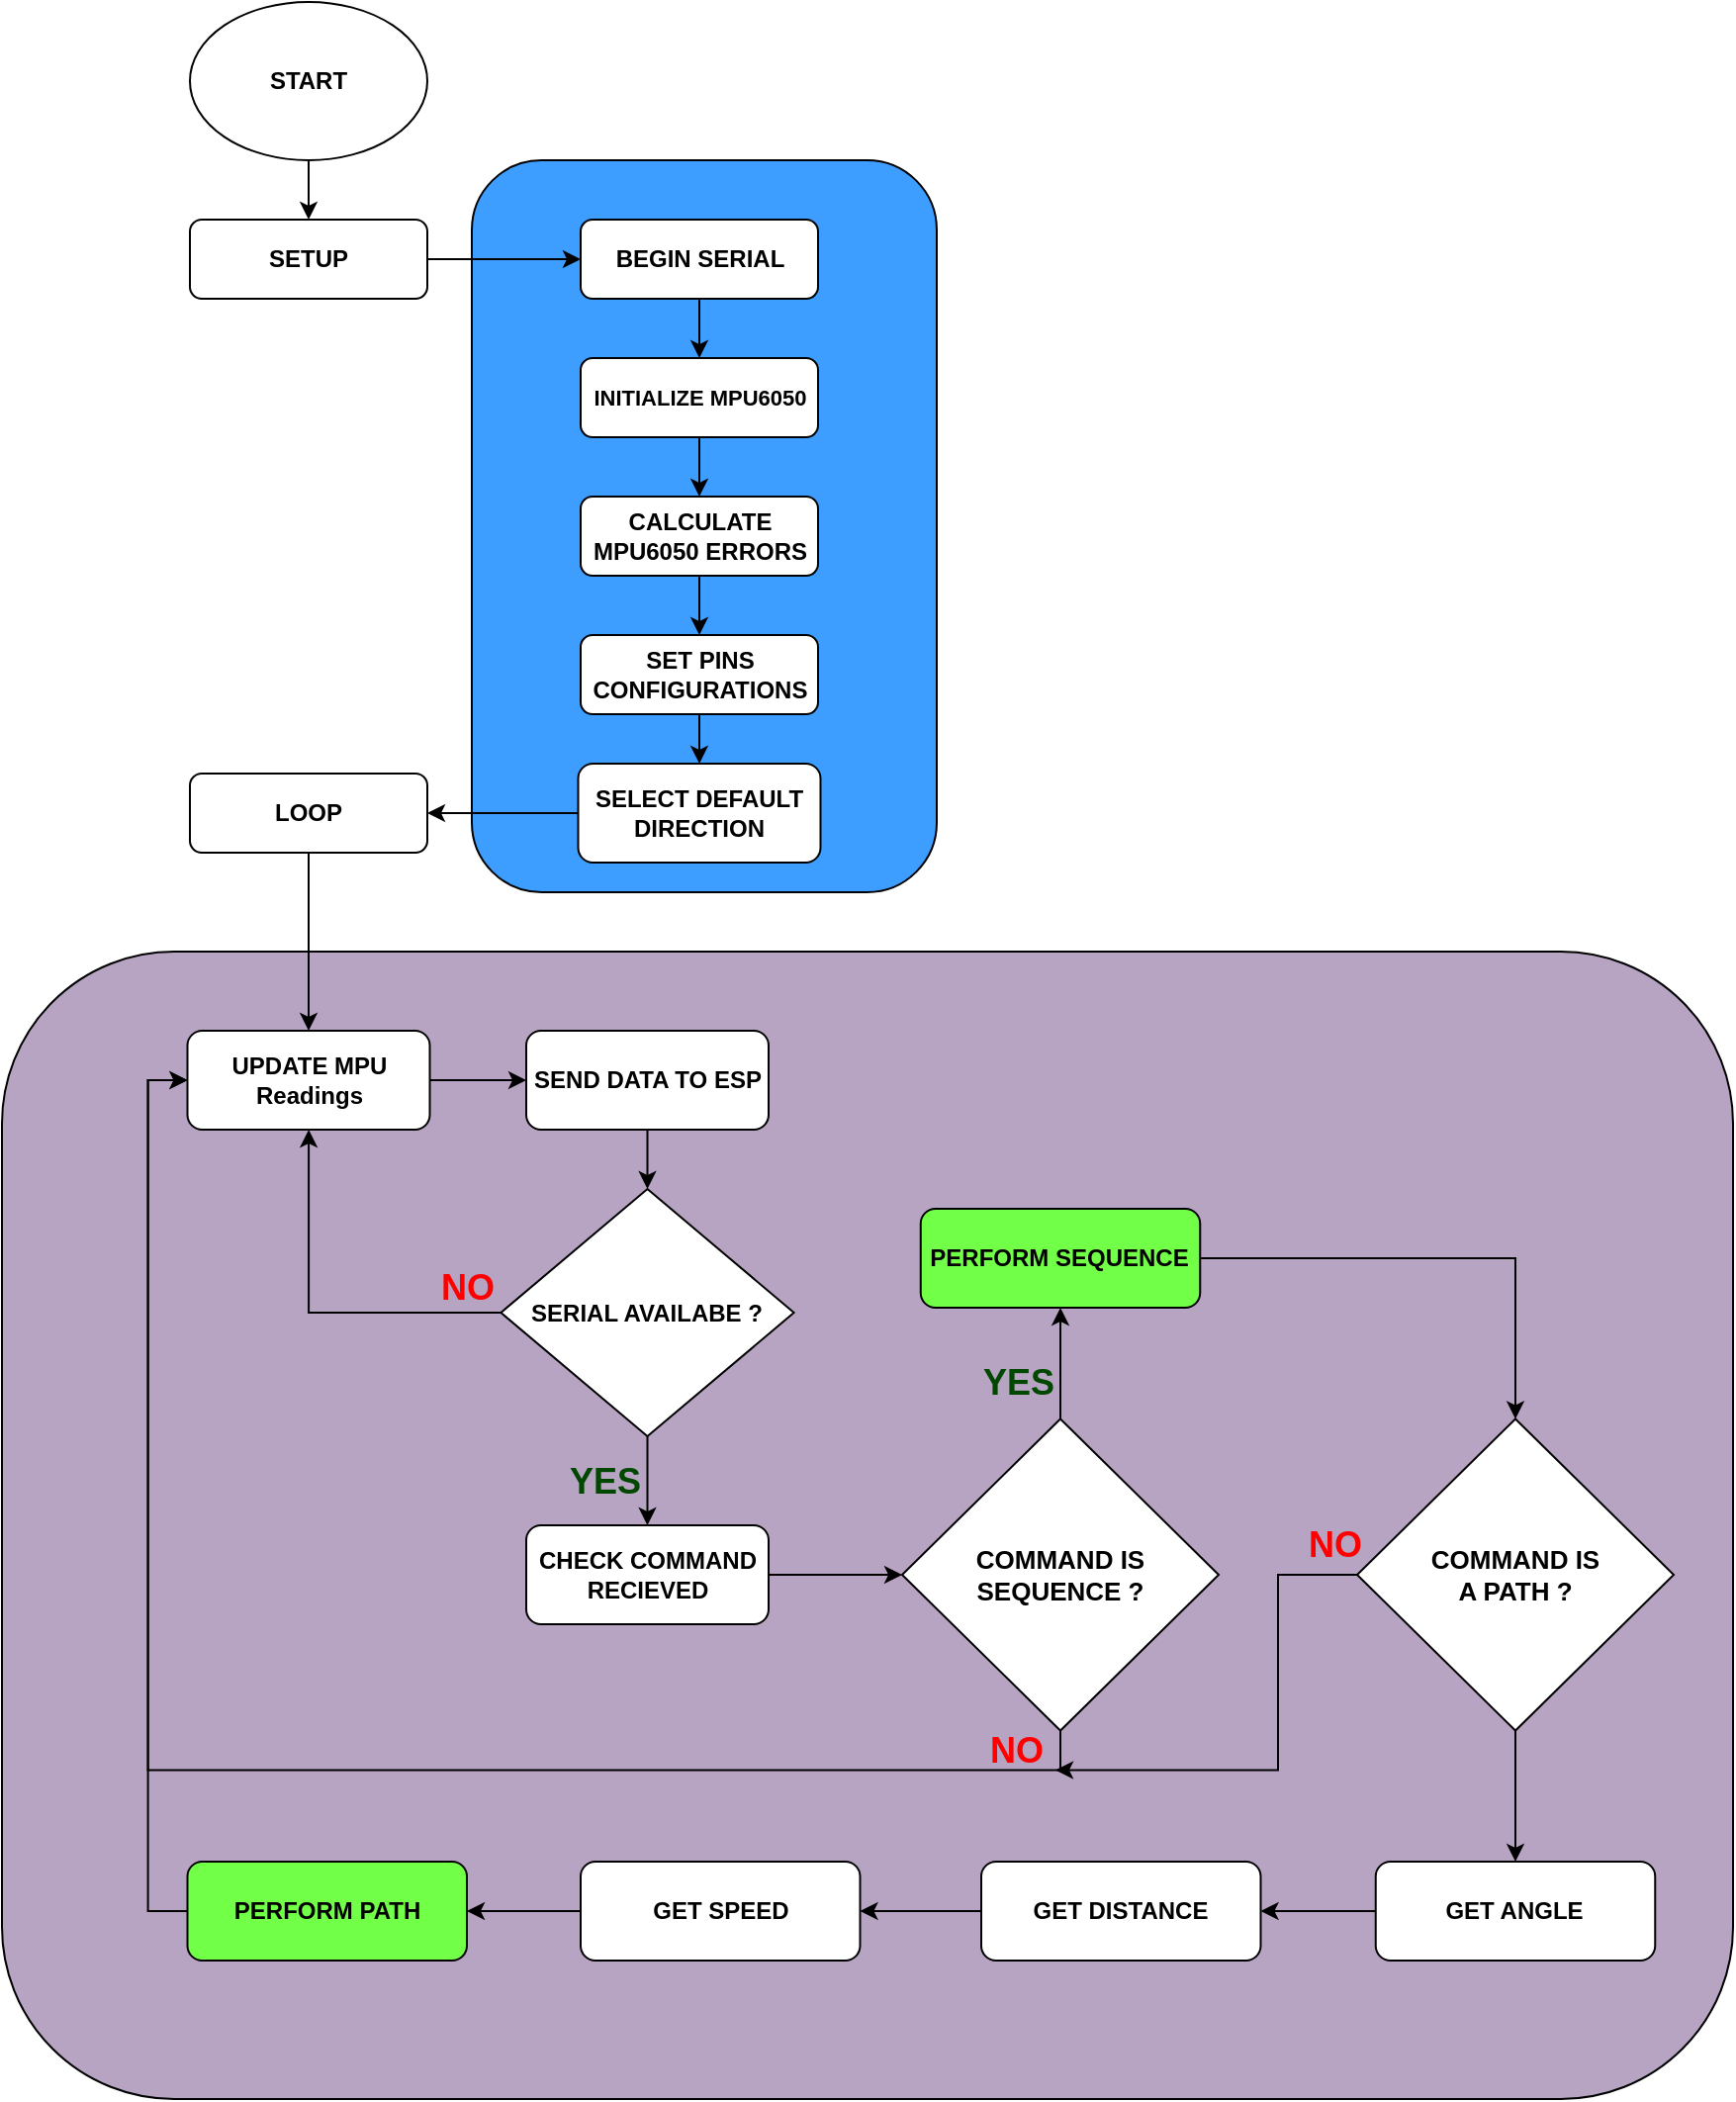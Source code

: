 <mxfile version="24.7.12">
  <diagram id="C5RBs43oDa-KdzZeNtuy" name="Page-1">
    <mxGraphModel dx="1549" dy="2509" grid="1" gridSize="10" guides="1" tooltips="1" connect="1" arrows="1" fold="1" page="1" pageScale="1" pageWidth="827" pageHeight="1169" math="0" shadow="0">
      <root>
        <mxCell id="WIyWlLk6GJQsqaUBKTNV-0" />
        <mxCell id="WIyWlLk6GJQsqaUBKTNV-1" parent="WIyWlLk6GJQsqaUBKTNV-0" />
        <mxCell id="e_ahyF45cDqSRZOr-uR8-28" value="" style="rounded=1;whiteSpace=wrap;html=1;fontSize=12;glass=0;strokeWidth=1;shadow=0;fillColor=#B7A3C2;gradientColor=none;fontFamily=Helvetica;fontStyle=1" vertex="1" parent="WIyWlLk6GJQsqaUBKTNV-1">
          <mxGeometry x="65" y="450" width="875" height="580" as="geometry" />
        </mxCell>
        <mxCell id="e_ahyF45cDqSRZOr-uR8-18" value="" style="rounded=1;whiteSpace=wrap;html=1;fontSize=12;glass=0;strokeWidth=1;shadow=0;fillColor=#3D9EFF;fontFamily=Helvetica;fontStyle=1" vertex="1" parent="WIyWlLk6GJQsqaUBKTNV-1">
          <mxGeometry x="302.5" y="50" width="235" height="370" as="geometry" />
        </mxCell>
        <mxCell id="e_ahyF45cDqSRZOr-uR8-26" style="edgeStyle=orthogonalEdgeStyle;rounded=0;orthogonalLoop=1;jettySize=auto;html=1;entryX=0;entryY=0.5;entryDx=0;entryDy=0;fontFamily=Helvetica;fontSize=12;fontStyle=1" edge="1" parent="WIyWlLk6GJQsqaUBKTNV-1" source="WIyWlLk6GJQsqaUBKTNV-3" target="e_ahyF45cDqSRZOr-uR8-3">
          <mxGeometry relative="1" as="geometry" />
        </mxCell>
        <mxCell id="WIyWlLk6GJQsqaUBKTNV-3" value="SETUP" style="rounded=1;whiteSpace=wrap;html=1;fontSize=12;glass=0;strokeWidth=1;shadow=0;fontFamily=Helvetica;fontStyle=1" parent="WIyWlLk6GJQsqaUBKTNV-1" vertex="1">
          <mxGeometry x="160" y="80" width="120" height="40" as="geometry" />
        </mxCell>
        <mxCell id="e_ahyF45cDqSRZOr-uR8-1" value="" style="edgeStyle=orthogonalEdgeStyle;rounded=0;orthogonalLoop=1;jettySize=auto;html=1;fontFamily=Helvetica;fontSize=12;fontStyle=1" edge="1" parent="WIyWlLk6GJQsqaUBKTNV-1" source="e_ahyF45cDqSRZOr-uR8-0" target="WIyWlLk6GJQsqaUBKTNV-3">
          <mxGeometry relative="1" as="geometry" />
        </mxCell>
        <mxCell id="e_ahyF45cDqSRZOr-uR8-0" value="START" style="ellipse;whiteSpace=wrap;html=1;fontFamily=Helvetica;fontSize=12;fontStyle=1" vertex="1" parent="WIyWlLk6GJQsqaUBKTNV-1">
          <mxGeometry x="160" y="-30" width="120" height="80" as="geometry" />
        </mxCell>
        <mxCell id="e_ahyF45cDqSRZOr-uR8-6" value="" style="edgeStyle=orthogonalEdgeStyle;rounded=0;orthogonalLoop=1;jettySize=auto;html=1;fontFamily=Helvetica;fontSize=12;fontStyle=1" edge="1" parent="WIyWlLk6GJQsqaUBKTNV-1" source="e_ahyF45cDqSRZOr-uR8-3" target="e_ahyF45cDqSRZOr-uR8-5">
          <mxGeometry relative="1" as="geometry" />
        </mxCell>
        <mxCell id="e_ahyF45cDqSRZOr-uR8-3" value="BEGIN SERIAL" style="rounded=1;whiteSpace=wrap;html=1;fontSize=12;glass=0;strokeWidth=1;shadow=0;fontFamily=Helvetica;fontStyle=1" vertex="1" parent="WIyWlLk6GJQsqaUBKTNV-1">
          <mxGeometry x="357.5" y="80" width="120" height="40" as="geometry" />
        </mxCell>
        <mxCell id="e_ahyF45cDqSRZOr-uR8-11" value="" style="edgeStyle=orthogonalEdgeStyle;rounded=0;orthogonalLoop=1;jettySize=auto;html=1;fontFamily=Helvetica;fontSize=12;fontStyle=1" edge="1" parent="WIyWlLk6GJQsqaUBKTNV-1" source="e_ahyF45cDqSRZOr-uR8-5" target="e_ahyF45cDqSRZOr-uR8-9">
          <mxGeometry relative="1" as="geometry" />
        </mxCell>
        <mxCell id="e_ahyF45cDqSRZOr-uR8-5" value="&lt;font style=&quot;font-size: 11px;&quot;&gt;INITIALIZE MPU6050&lt;/font&gt;" style="rounded=1;whiteSpace=wrap;html=1;fontSize=12;glass=0;strokeWidth=1;shadow=0;fontFamily=Helvetica;fontStyle=1" vertex="1" parent="WIyWlLk6GJQsqaUBKTNV-1">
          <mxGeometry x="357.5" y="150" width="120" height="40" as="geometry" />
        </mxCell>
        <mxCell id="e_ahyF45cDqSRZOr-uR8-13" value="" style="edgeStyle=orthogonalEdgeStyle;rounded=0;orthogonalLoop=1;jettySize=auto;html=1;fontFamily=Helvetica;fontSize=12;fontStyle=1" edge="1" parent="WIyWlLk6GJQsqaUBKTNV-1" source="e_ahyF45cDqSRZOr-uR8-9" target="e_ahyF45cDqSRZOr-uR8-12">
          <mxGeometry relative="1" as="geometry" />
        </mxCell>
        <mxCell id="e_ahyF45cDqSRZOr-uR8-9" value="&lt;span style=&quot;font-size: 12px;&quot;&gt;CALCULATE MPU6050 ERRORS&lt;/span&gt;" style="rounded=1;whiteSpace=wrap;html=1;fontSize=12;glass=0;strokeWidth=1;shadow=0;fontFamily=Helvetica;fontStyle=1" vertex="1" parent="WIyWlLk6GJQsqaUBKTNV-1">
          <mxGeometry x="357.5" y="220" width="120" height="40" as="geometry" />
        </mxCell>
        <mxCell id="e_ahyF45cDqSRZOr-uR8-15" value="" style="edgeStyle=orthogonalEdgeStyle;rounded=0;orthogonalLoop=1;jettySize=auto;html=1;fontFamily=Helvetica;fontSize=12;fontStyle=1" edge="1" parent="WIyWlLk6GJQsqaUBKTNV-1" source="e_ahyF45cDqSRZOr-uR8-12" target="e_ahyF45cDqSRZOr-uR8-14">
          <mxGeometry relative="1" as="geometry" />
        </mxCell>
        <mxCell id="e_ahyF45cDqSRZOr-uR8-12" value="&lt;span style=&quot;font-size: 12px;&quot;&gt;SET PINS CONFIGURATIONS&lt;/span&gt;" style="rounded=1;whiteSpace=wrap;html=1;fontSize=12;glass=0;strokeWidth=1;shadow=0;fontFamily=Helvetica;fontStyle=1" vertex="1" parent="WIyWlLk6GJQsqaUBKTNV-1">
          <mxGeometry x="357.5" y="290" width="120" height="40" as="geometry" />
        </mxCell>
        <mxCell id="e_ahyF45cDqSRZOr-uR8-27" style="edgeStyle=orthogonalEdgeStyle;rounded=0;orthogonalLoop=1;jettySize=auto;html=1;entryX=1;entryY=0.5;entryDx=0;entryDy=0;fontFamily=Helvetica;fontSize=12;fontStyle=1" edge="1" parent="WIyWlLk6GJQsqaUBKTNV-1" source="e_ahyF45cDqSRZOr-uR8-14" target="e_ahyF45cDqSRZOr-uR8-22">
          <mxGeometry relative="1" as="geometry" />
        </mxCell>
        <mxCell id="e_ahyF45cDqSRZOr-uR8-14" value="SELECT DEFAULT DIRECTION" style="rounded=1;whiteSpace=wrap;html=1;fontSize=12;glass=0;strokeWidth=1;shadow=0;fontFamily=Helvetica;fontStyle=1" vertex="1" parent="WIyWlLk6GJQsqaUBKTNV-1">
          <mxGeometry x="356.25" y="355" width="122.5" height="50" as="geometry" />
        </mxCell>
        <mxCell id="e_ahyF45cDqSRZOr-uR8-30" style="edgeStyle=orthogonalEdgeStyle;rounded=0;orthogonalLoop=1;jettySize=auto;html=1;entryX=0.5;entryY=0;entryDx=0;entryDy=0;fontFamily=Helvetica;fontSize=12;fontStyle=1" edge="1" parent="WIyWlLk6GJQsqaUBKTNV-1" source="e_ahyF45cDqSRZOr-uR8-22" target="e_ahyF45cDqSRZOr-uR8-29">
          <mxGeometry relative="1" as="geometry" />
        </mxCell>
        <mxCell id="e_ahyF45cDqSRZOr-uR8-22" value="LOOP" style="rounded=1;whiteSpace=wrap;html=1;fontSize=12;glass=0;strokeWidth=1;shadow=0;fontFamily=Helvetica;fontStyle=1" vertex="1" parent="WIyWlLk6GJQsqaUBKTNV-1">
          <mxGeometry x="160" y="360" width="120" height="40" as="geometry" />
        </mxCell>
        <mxCell id="e_ahyF45cDqSRZOr-uR8-32" value="" style="edgeStyle=orthogonalEdgeStyle;rounded=0;orthogonalLoop=1;jettySize=auto;html=1;" edge="1" parent="WIyWlLk6GJQsqaUBKTNV-1" source="e_ahyF45cDqSRZOr-uR8-29" target="e_ahyF45cDqSRZOr-uR8-31">
          <mxGeometry relative="1" as="geometry" />
        </mxCell>
        <mxCell id="e_ahyF45cDqSRZOr-uR8-29" value="&lt;font style=&quot;font-size: 12px;&quot;&gt;UPDATE MPU Readings&lt;/font&gt;" style="rounded=1;whiteSpace=wrap;html=1;fontSize=12;glass=0;strokeWidth=1;shadow=0;fontFamily=Helvetica;fontStyle=1" vertex="1" parent="WIyWlLk6GJQsqaUBKTNV-1">
          <mxGeometry x="158.75" y="490" width="122.5" height="50" as="geometry" />
        </mxCell>
        <mxCell id="e_ahyF45cDqSRZOr-uR8-34" value="" style="edgeStyle=orthogonalEdgeStyle;rounded=0;orthogonalLoop=1;jettySize=auto;html=1;" edge="1" parent="WIyWlLk6GJQsqaUBKTNV-1" source="e_ahyF45cDqSRZOr-uR8-31" target="e_ahyF45cDqSRZOr-uR8-33">
          <mxGeometry relative="1" as="geometry" />
        </mxCell>
        <mxCell id="e_ahyF45cDqSRZOr-uR8-31" value="&lt;font style=&quot;font-size: 12px;&quot;&gt;SEND DATA TO ESP&lt;/font&gt;" style="rounded=1;whiteSpace=wrap;html=1;fontSize=12;glass=0;strokeWidth=1;shadow=0;fontFamily=Helvetica;fontStyle=1" vertex="1" parent="WIyWlLk6GJQsqaUBKTNV-1">
          <mxGeometry x="330" y="490" width="122.5" height="50" as="geometry" />
        </mxCell>
        <mxCell id="e_ahyF45cDqSRZOr-uR8-36" style="edgeStyle=orthogonalEdgeStyle;rounded=0;orthogonalLoop=1;jettySize=auto;html=1;" edge="1" parent="WIyWlLk6GJQsqaUBKTNV-1" source="e_ahyF45cDqSRZOr-uR8-33" target="e_ahyF45cDqSRZOr-uR8-29">
          <mxGeometry relative="1" as="geometry" />
        </mxCell>
        <mxCell id="e_ahyF45cDqSRZOr-uR8-39" style="edgeStyle=orthogonalEdgeStyle;rounded=0;orthogonalLoop=1;jettySize=auto;html=1;entryX=0.5;entryY=0;entryDx=0;entryDy=0;" edge="1" parent="WIyWlLk6GJQsqaUBKTNV-1" source="e_ahyF45cDqSRZOr-uR8-33" target="e_ahyF45cDqSRZOr-uR8-38">
          <mxGeometry relative="1" as="geometry" />
        </mxCell>
        <mxCell id="e_ahyF45cDqSRZOr-uR8-33" value="&lt;b&gt;SERIAL AVAILABE ?&lt;/b&gt;" style="rhombus;whiteSpace=wrap;html=1;" vertex="1" parent="WIyWlLk6GJQsqaUBKTNV-1">
          <mxGeometry x="317.19" y="570" width="148.12" height="125" as="geometry" />
        </mxCell>
        <mxCell id="e_ahyF45cDqSRZOr-uR8-37" value="&lt;font style=&quot;font-size: 18px;&quot; color=&quot;#ff0000&quot;&gt;NO&lt;/font&gt;" style="text;html=1;align=center;verticalAlign=middle;whiteSpace=wrap;rounded=0;fontStyle=1;fontSize=18;" vertex="1" parent="WIyWlLk6GJQsqaUBKTNV-1">
          <mxGeometry x="284.38" y="610" width="32.81" height="20" as="geometry" />
        </mxCell>
        <mxCell id="e_ahyF45cDqSRZOr-uR8-45" style="edgeStyle=orthogonalEdgeStyle;rounded=0;orthogonalLoop=1;jettySize=auto;html=1;entryX=0;entryY=0.5;entryDx=0;entryDy=0;" edge="1" parent="WIyWlLk6GJQsqaUBKTNV-1" source="e_ahyF45cDqSRZOr-uR8-38" target="e_ahyF45cDqSRZOr-uR8-43">
          <mxGeometry relative="1" as="geometry" />
        </mxCell>
        <mxCell id="e_ahyF45cDqSRZOr-uR8-38" value="&lt;div&gt;&lt;font style=&quot;font-size: 12px;&quot;&gt;CHECK COMMAND RECIEVED&lt;/font&gt;&lt;/div&gt;" style="rounded=1;whiteSpace=wrap;html=1;fontSize=12;glass=0;strokeWidth=1;shadow=0;fontFamily=Helvetica;fontStyle=1" vertex="1" parent="WIyWlLk6GJQsqaUBKTNV-1">
          <mxGeometry x="330" y="740" width="122.5" height="50" as="geometry" />
        </mxCell>
        <mxCell id="e_ahyF45cDqSRZOr-uR8-40" value="&lt;font color=&quot;#004700&quot; style=&quot;font-size: 18px;&quot;&gt;YES&lt;/font&gt;" style="text;html=1;align=center;verticalAlign=middle;whiteSpace=wrap;rounded=0;fontStyle=1;fontSize=18;" vertex="1" parent="WIyWlLk6GJQsqaUBKTNV-1">
          <mxGeometry x="350" y="710" width="40" height="15" as="geometry" />
        </mxCell>
        <mxCell id="e_ahyF45cDqSRZOr-uR8-47" style="edgeStyle=orthogonalEdgeStyle;rounded=0;orthogonalLoop=1;jettySize=auto;html=1;entryX=0.5;entryY=1;entryDx=0;entryDy=0;" edge="1" parent="WIyWlLk6GJQsqaUBKTNV-1" source="e_ahyF45cDqSRZOr-uR8-43" target="e_ahyF45cDqSRZOr-uR8-46">
          <mxGeometry relative="1" as="geometry" />
        </mxCell>
        <mxCell id="e_ahyF45cDqSRZOr-uR8-65" style="edgeStyle=orthogonalEdgeStyle;rounded=0;orthogonalLoop=1;jettySize=auto;html=1;entryX=0;entryY=0.5;entryDx=0;entryDy=0;exitX=0.5;exitY=1;exitDx=0;exitDy=0;" edge="1" parent="WIyWlLk6GJQsqaUBKTNV-1" source="e_ahyF45cDqSRZOr-uR8-43" target="e_ahyF45cDqSRZOr-uR8-29">
          <mxGeometry relative="1" as="geometry" />
        </mxCell>
        <mxCell id="e_ahyF45cDqSRZOr-uR8-43" value="&lt;font style=&quot;font-size: 13px;&quot;&gt;&lt;b style=&quot;&quot;&gt;COMMAND IS&lt;/b&gt;&lt;/font&gt;&lt;div style=&quot;font-size: 13px;&quot;&gt;&lt;font style=&quot;font-size: 13px;&quot;&gt;&lt;b style=&quot;&quot;&gt;SEQUENCE ?&lt;/b&gt;&lt;/font&gt;&lt;/div&gt;" style="rhombus;whiteSpace=wrap;html=1;" vertex="1" parent="WIyWlLk6GJQsqaUBKTNV-1">
          <mxGeometry x="520" y="686.25" width="160" height="157.5" as="geometry" />
        </mxCell>
        <mxCell id="e_ahyF45cDqSRZOr-uR8-53" style="edgeStyle=orthogonalEdgeStyle;rounded=0;orthogonalLoop=1;jettySize=auto;html=1;" edge="1" parent="WIyWlLk6GJQsqaUBKTNV-1" source="e_ahyF45cDqSRZOr-uR8-46" target="e_ahyF45cDqSRZOr-uR8-52">
          <mxGeometry relative="1" as="geometry" />
        </mxCell>
        <mxCell id="e_ahyF45cDqSRZOr-uR8-46" value="&lt;font style=&quot;font-size: 12px;&quot;&gt;PERFORM SEQUENCE&lt;/font&gt;" style="rounded=1;whiteSpace=wrap;html=1;fontSize=12;glass=0;strokeWidth=1;shadow=0;fontFamily=Helvetica;fontStyle=1;fillColor=#72FF47;" vertex="1" parent="WIyWlLk6GJQsqaUBKTNV-1">
          <mxGeometry x="529.38" y="580" width="141.25" height="50" as="geometry" />
        </mxCell>
        <mxCell id="e_ahyF45cDqSRZOr-uR8-49" value="&lt;font color=&quot;#004700&quot; style=&quot;font-size: 18px;&quot;&gt;YES&lt;/font&gt;" style="text;html=1;align=center;verticalAlign=middle;whiteSpace=wrap;rounded=0;fontStyle=1;fontSize=18;" vertex="1" parent="WIyWlLk6GJQsqaUBKTNV-1">
          <mxGeometry x="560" y="656.25" width="37.5" height="23.75" as="geometry" />
        </mxCell>
        <mxCell id="e_ahyF45cDqSRZOr-uR8-55" style="edgeStyle=orthogonalEdgeStyle;rounded=0;orthogonalLoop=1;jettySize=auto;html=1;entryX=0.5;entryY=0;entryDx=0;entryDy=0;" edge="1" parent="WIyWlLk6GJQsqaUBKTNV-1" source="e_ahyF45cDqSRZOr-uR8-52" target="e_ahyF45cDqSRZOr-uR8-54">
          <mxGeometry relative="1" as="geometry" />
        </mxCell>
        <mxCell id="e_ahyF45cDqSRZOr-uR8-68" style="edgeStyle=orthogonalEdgeStyle;rounded=0;orthogonalLoop=1;jettySize=auto;html=1;entryX=1;entryY=1;entryDx=0;entryDy=0;" edge="1" parent="WIyWlLk6GJQsqaUBKTNV-1" source="e_ahyF45cDqSRZOr-uR8-52" target="e_ahyF45cDqSRZOr-uR8-66">
          <mxGeometry relative="1" as="geometry">
            <Array as="points">
              <mxPoint x="710" y="765" />
              <mxPoint x="710" y="864" />
            </Array>
          </mxGeometry>
        </mxCell>
        <mxCell id="e_ahyF45cDqSRZOr-uR8-52" value="&lt;b style=&quot;font-size: 13px;&quot;&gt;&lt;font style=&quot;font-size: 13px;&quot;&gt;COMMAND IS&lt;/font&gt;&lt;/b&gt;&lt;div style=&quot;font-size: 13px;&quot;&gt;&lt;b style=&quot;&quot;&gt;&lt;font style=&quot;font-size: 13px;&quot;&gt;A PATH ?&lt;/font&gt;&lt;/b&gt;&lt;/div&gt;" style="rhombus;whiteSpace=wrap;html=1;" vertex="1" parent="WIyWlLk6GJQsqaUBKTNV-1">
          <mxGeometry x="750" y="686.25" width="160" height="157.5" as="geometry" />
        </mxCell>
        <mxCell id="e_ahyF45cDqSRZOr-uR8-57" style="edgeStyle=orthogonalEdgeStyle;rounded=0;orthogonalLoop=1;jettySize=auto;html=1;entryX=1;entryY=0.5;entryDx=0;entryDy=0;" edge="1" parent="WIyWlLk6GJQsqaUBKTNV-1" source="e_ahyF45cDqSRZOr-uR8-54" target="e_ahyF45cDqSRZOr-uR8-56">
          <mxGeometry relative="1" as="geometry" />
        </mxCell>
        <mxCell id="e_ahyF45cDqSRZOr-uR8-54" value="&lt;font style=&quot;font-size: 12px;&quot;&gt;GET ANGLE&lt;/font&gt;" style="rounded=1;whiteSpace=wrap;html=1;fontSize=12;glass=0;strokeWidth=1;shadow=0;fontFamily=Helvetica;fontStyle=1;fillColor=#FFFFFF;" vertex="1" parent="WIyWlLk6GJQsqaUBKTNV-1">
          <mxGeometry x="759.38" y="910" width="141.25" height="50" as="geometry" />
        </mxCell>
        <mxCell id="e_ahyF45cDqSRZOr-uR8-60" style="edgeStyle=orthogonalEdgeStyle;rounded=0;orthogonalLoop=1;jettySize=auto;html=1;entryX=1;entryY=0.5;entryDx=0;entryDy=0;" edge="1" parent="WIyWlLk6GJQsqaUBKTNV-1" source="e_ahyF45cDqSRZOr-uR8-56" target="e_ahyF45cDqSRZOr-uR8-59">
          <mxGeometry relative="1" as="geometry" />
        </mxCell>
        <mxCell id="e_ahyF45cDqSRZOr-uR8-56" value="&lt;font style=&quot;font-size: 12px;&quot;&gt;GET DISTANCE&lt;/font&gt;" style="rounded=1;whiteSpace=wrap;html=1;fontSize=12;glass=0;strokeWidth=1;shadow=0;fontFamily=Helvetica;fontStyle=1;fillColor=#FFFFFF;" vertex="1" parent="WIyWlLk6GJQsqaUBKTNV-1">
          <mxGeometry x="560" y="910" width="141.25" height="50" as="geometry" />
        </mxCell>
        <mxCell id="e_ahyF45cDqSRZOr-uR8-62" style="edgeStyle=orthogonalEdgeStyle;rounded=0;orthogonalLoop=1;jettySize=auto;html=1;entryX=1;entryY=0.5;entryDx=0;entryDy=0;" edge="1" parent="WIyWlLk6GJQsqaUBKTNV-1" source="e_ahyF45cDqSRZOr-uR8-59" target="e_ahyF45cDqSRZOr-uR8-61">
          <mxGeometry relative="1" as="geometry" />
        </mxCell>
        <mxCell id="e_ahyF45cDqSRZOr-uR8-59" value="&lt;font style=&quot;font-size: 12px;&quot;&gt;GET SPEED&lt;/font&gt;" style="rounded=1;whiteSpace=wrap;html=1;fontSize=12;glass=0;strokeWidth=1;shadow=0;fontFamily=Helvetica;fontStyle=1;fillColor=#FFFFFF;" vertex="1" parent="WIyWlLk6GJQsqaUBKTNV-1">
          <mxGeometry x="357.5" y="910" width="141.25" height="50" as="geometry" />
        </mxCell>
        <mxCell id="e_ahyF45cDqSRZOr-uR8-63" style="edgeStyle=orthogonalEdgeStyle;rounded=0;orthogonalLoop=1;jettySize=auto;html=1;entryX=0;entryY=0.5;entryDx=0;entryDy=0;exitX=0;exitY=0.5;exitDx=0;exitDy=0;" edge="1" parent="WIyWlLk6GJQsqaUBKTNV-1" source="e_ahyF45cDqSRZOr-uR8-61" target="e_ahyF45cDqSRZOr-uR8-29">
          <mxGeometry relative="1" as="geometry" />
        </mxCell>
        <mxCell id="e_ahyF45cDqSRZOr-uR8-61" value="&lt;font style=&quot;font-size: 12px;&quot;&gt;PERFORM PATH&lt;/font&gt;" style="rounded=1;whiteSpace=wrap;html=1;fontSize=12;glass=0;strokeWidth=1;shadow=0;fontFamily=Helvetica;fontStyle=1;fillColor=#72FF47;" vertex="1" parent="WIyWlLk6GJQsqaUBKTNV-1">
          <mxGeometry x="158.75" y="910" width="141.25" height="50" as="geometry" />
        </mxCell>
        <mxCell id="e_ahyF45cDqSRZOr-uR8-66" value="&lt;font style=&quot;font-size: 18px;&quot; color=&quot;#ff0000&quot;&gt;NO&lt;/font&gt;" style="text;html=1;align=center;verticalAlign=middle;whiteSpace=wrap;rounded=0;fontStyle=1;fontSize=18;" vertex="1" parent="WIyWlLk6GJQsqaUBKTNV-1">
          <mxGeometry x="557.5" y="843.75" width="40" height="20" as="geometry" />
        </mxCell>
        <mxCell id="e_ahyF45cDqSRZOr-uR8-67" value="&lt;font style=&quot;font-size: 18px;&quot; color=&quot;#ff0000&quot;&gt;NO&lt;/font&gt;" style="text;html=1;align=center;verticalAlign=middle;whiteSpace=wrap;rounded=0;fontStyle=1;fontSize=18;" vertex="1" parent="WIyWlLk6GJQsqaUBKTNV-1">
          <mxGeometry x="719.38" y="740" width="40" height="20" as="geometry" />
        </mxCell>
      </root>
    </mxGraphModel>
  </diagram>
</mxfile>
